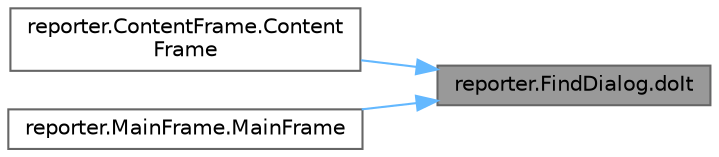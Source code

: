 digraph "reporter.FindDialog.doIt"
{
 // LATEX_PDF_SIZE
  bgcolor="transparent";
  edge [fontname=Helvetica,fontsize=10,labelfontname=Helvetica,labelfontsize=10];
  node [fontname=Helvetica,fontsize=10,shape=box,height=0.2,width=0.4];
  rankdir="RL";
  Node1 [id="Node000001",label="reporter.FindDialog.doIt",height=0.2,width=0.4,color="gray40", fillcolor="grey60", style="filled", fontcolor="black",tooltip=" "];
  Node1 -> Node2 [id="edge1_Node000001_Node000002",dir="back",color="steelblue1",style="solid",tooltip=" "];
  Node2 [id="Node000002",label="reporter.ContentFrame.Content\lFrame",height=0.2,width=0.4,color="grey40", fillcolor="white", style="filled",URL="$classreporter_1_1_content_frame.html#aa27031d4de4bc0872f9cf89dfe86f2b9",tooltip=" "];
  Node1 -> Node3 [id="edge2_Node000001_Node000003",dir="back",color="steelblue1",style="solid",tooltip=" "];
  Node3 [id="Node000003",label="reporter.MainFrame.MainFrame",height=0.2,width=0.4,color="grey40", fillcolor="white", style="filled",URL="$classreporter_1_1_main_frame.html#a275591612ef4ed90f5dfd4d8f7ab4261",tooltip=" "];
}
